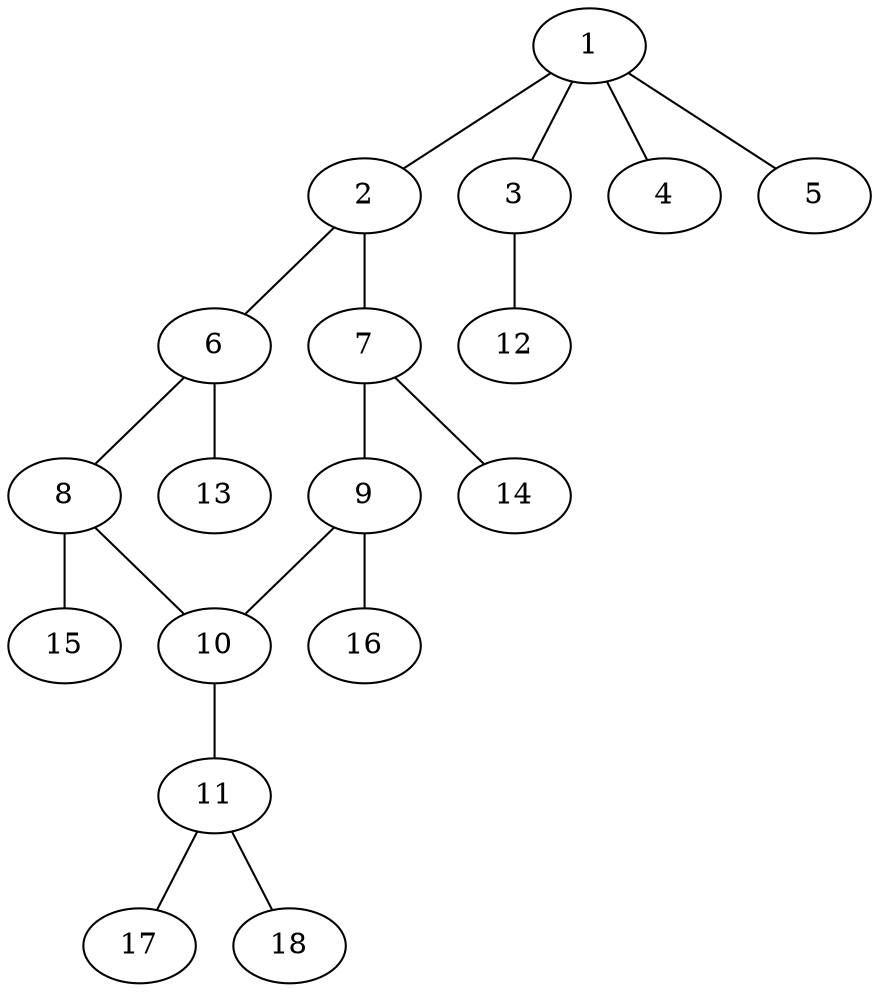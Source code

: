 graph molecule_3092 {
	1	 [chem=S];
	2	 [chem=C];
	1 -- 2	 [valence=1];
	3	 [chem=O];
	1 -- 3	 [valence=1];
	4	 [chem=O];
	1 -- 4	 [valence=2];
	5	 [chem=O];
	1 -- 5	 [valence=2];
	6	 [chem=C];
	2 -- 6	 [valence=2];
	7	 [chem=C];
	2 -- 7	 [valence=1];
	12	 [chem=H];
	3 -- 12	 [valence=1];
	8	 [chem=C];
	6 -- 8	 [valence=1];
	13	 [chem=H];
	6 -- 13	 [valence=1];
	9	 [chem=C];
	7 -- 9	 [valence=2];
	14	 [chem=H];
	7 -- 14	 [valence=1];
	10	 [chem=C];
	8 -- 10	 [valence=2];
	15	 [chem=H];
	8 -- 15	 [valence=1];
	9 -- 10	 [valence=1];
	16	 [chem=H];
	9 -- 16	 [valence=1];
	11	 [chem=N];
	10 -- 11	 [valence=1];
	17	 [chem=H];
	11 -- 17	 [valence=1];
	18	 [chem=H];
	11 -- 18	 [valence=1];
}
